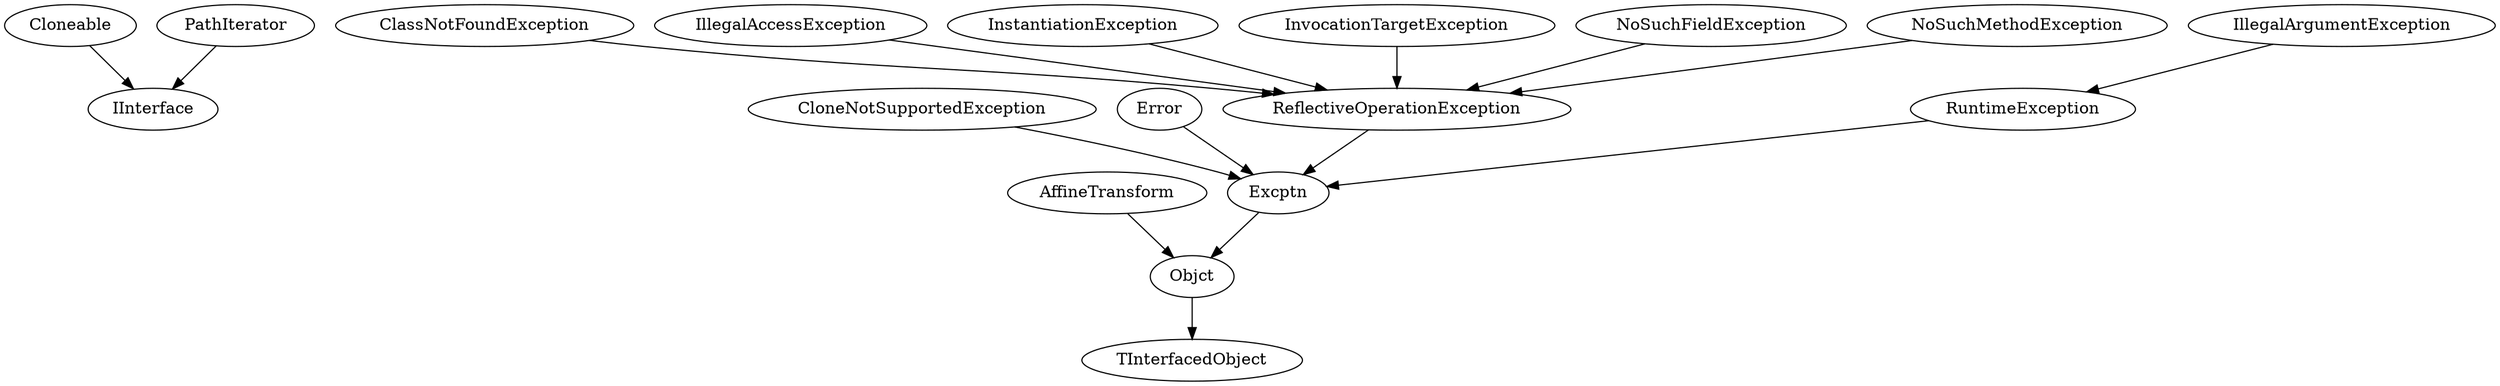 DiGraph Classes {
  "Cloneable" -> "IInterface"
  "Cloneable" [href="NewPascal.Base.Cloneable.html"]
  "PathIterator" -> "IInterface"
  "PathIterator" [href="NewPascal.GUI.Geom.PathIterator.html"]
  "Objct" -> "TInterfacedObject"
  "Objct" [href="NewPascal.Base.Objct.html"]
  "AffineTransform" -> "Objct"
  "AffineTransform" [href="NewPascal.GUI.Geom.AffineTransform.html"]
  "Excptn" -> "Objct"
  "Excptn" [href="NewPascal.Base.Excptn.html"]
  "CloneNotSupportedException" -> "Excptn"
  "CloneNotSupportedException" [href="NewPascal.Base.CloneNotSupportedException.html"]
  "Error" -> "Excptn"
  "Error" [href="NewPascal.Base.Error.html"]
  "ReflectiveOperationException" -> "Excptn"
  "ReflectiveOperationException" [href="NewPascal.Base.ReflectiveOperationException.html"]
  "ClassNotFoundException" -> "ReflectiveOperationException"
  "ClassNotFoundException" [href="NewPascal.Base.ClassNotFoundException.html"]
  "IllegalAccessException" -> "ReflectiveOperationException"
  "IllegalAccessException" [href="NewPascal.Base.IllegalAccessException.html"]
  "InstantiationException" -> "ReflectiveOperationException"
  "InstantiationException" [href="NewPascal.Base.InstantiationException.html"]
  "InvocationTargetException" -> "ReflectiveOperationException"
  "InvocationTargetException" [href="NewPascal.Base.InvocationTargetException.html"]
  "NoSuchFieldException" -> "ReflectiveOperationException"
  "NoSuchFieldException" [href="NewPascal.Base.NoSuchFieldException.html"]
  "NoSuchMethodException" -> "ReflectiveOperationException"
  "NoSuchMethodException" [href="NewPascal.Base.NoSuchMethodException.html"]
  "RuntimeException" -> "Excptn"
  "RuntimeException" [href="NewPascal.Base.RuntimeException.html"]
  "IllegalArgumentException" -> "RuntimeException"
  "IllegalArgumentException" [href="NewPascal.Base.IllegalArgumentException.html"]
}
